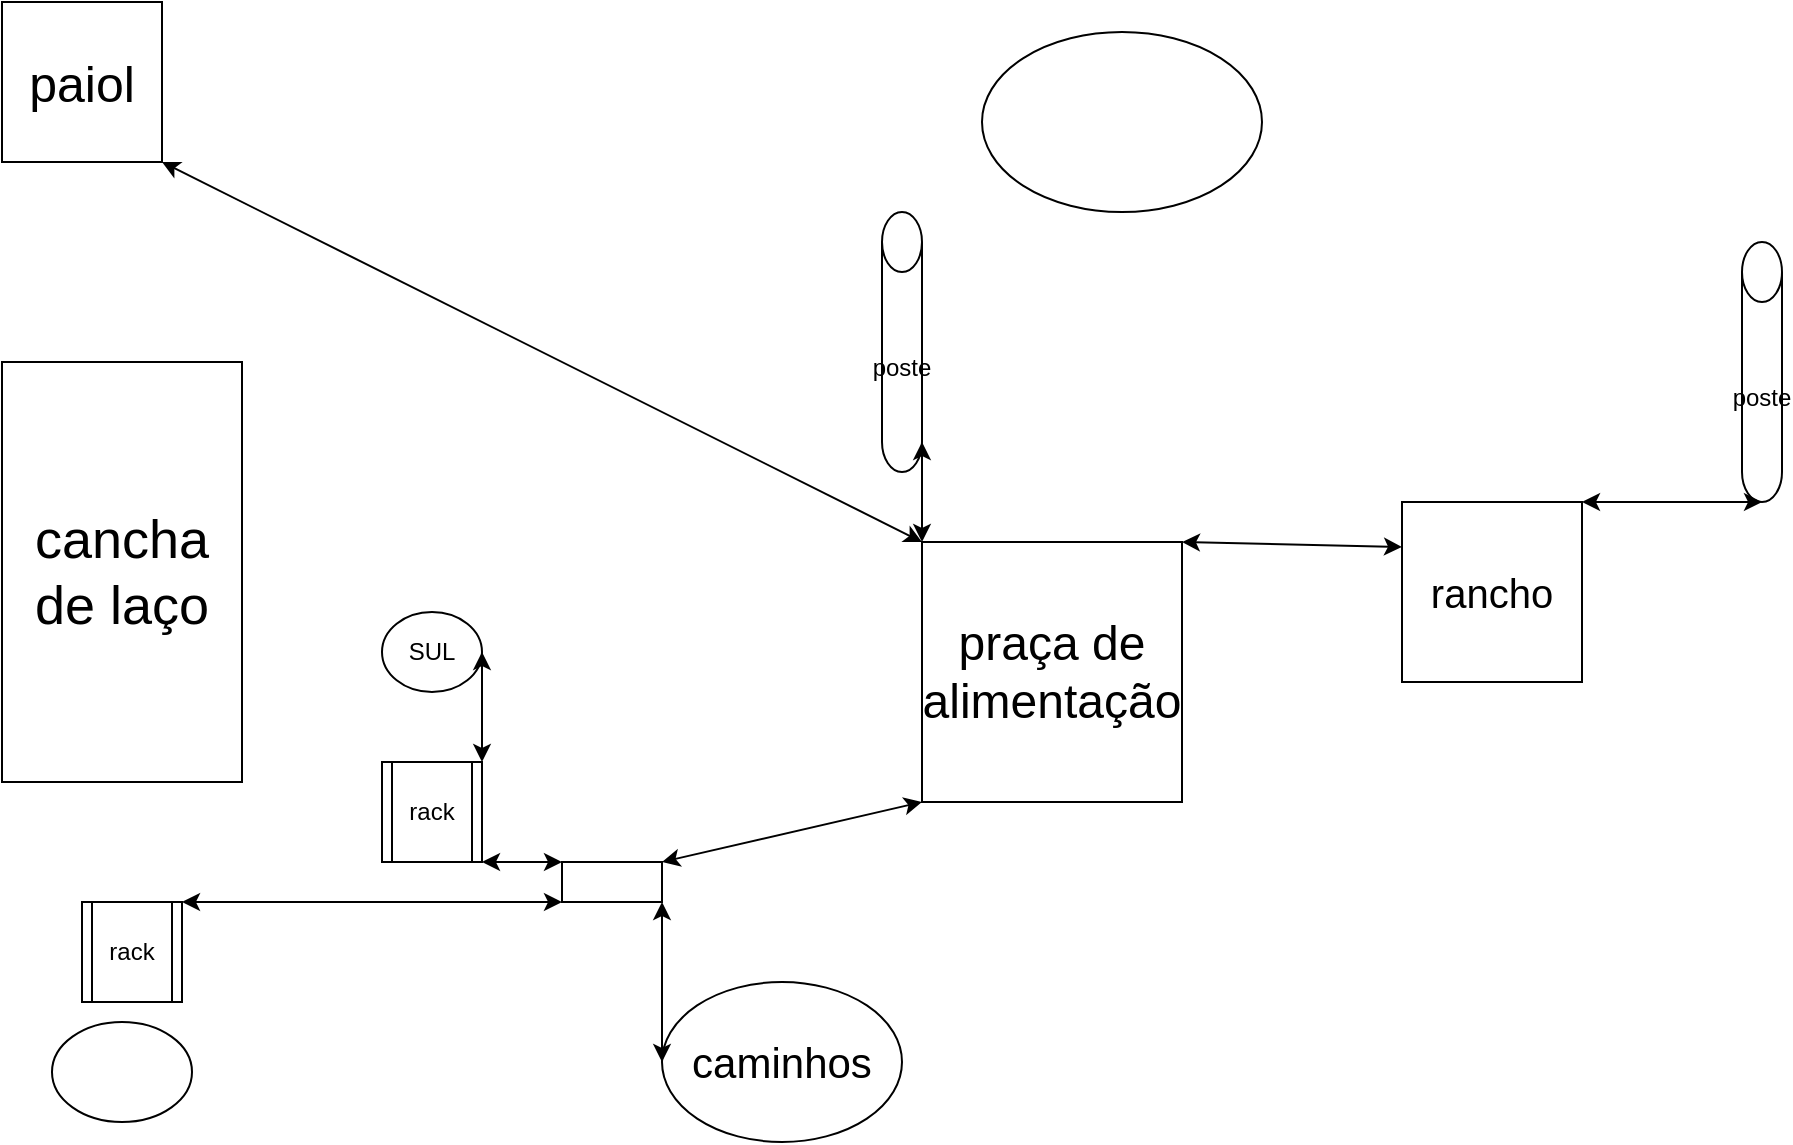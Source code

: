 <mxfile version="21.5.0" type="github">
  <diagram name="Page-1" id="c37626ed-c26b-45fb-9056-f9ebc6bb27b6">
    <mxGraphModel dx="1467" dy="780" grid="1" gridSize="10" guides="1" tooltips="1" connect="1" arrows="1" fold="1" page="0" pageScale="1" pageWidth="1100" pageHeight="850" background="none" math="0" shadow="0">
      <root>
        <mxCell id="0" />
        <mxCell id="1" parent="0" />
        <mxCell id="pD-43swfuIkd-8lSXasL-1" value="&lt;font style=&quot;font-size: 24px;&quot;&gt;praça de alimentação&lt;/font&gt;" style="whiteSpace=wrap;html=1;aspect=fixed;" vertex="1" parent="1">
          <mxGeometry x="460" y="340" width="130" height="130" as="geometry" />
        </mxCell>
        <mxCell id="pD-43swfuIkd-8lSXasL-2" value="&lt;font style=&quot;font-size: 20px;&quot;&gt;rancho&lt;br&gt;&lt;/font&gt;" style="whiteSpace=wrap;html=1;aspect=fixed;" vertex="1" parent="1">
          <mxGeometry x="700" y="320" width="90" height="90" as="geometry" />
        </mxCell>
        <mxCell id="pD-43swfuIkd-8lSXasL-3" value="" style="ellipse;whiteSpace=wrap;html=1;" vertex="1" parent="1">
          <mxGeometry x="490" y="85" width="140" height="90" as="geometry" />
        </mxCell>
        <mxCell id="pD-43swfuIkd-8lSXasL-4" value="&lt;font style=&quot;font-size: 21px;&quot;&gt;caminhos&lt;/font&gt;" style="ellipse;whiteSpace=wrap;html=1;" vertex="1" parent="1">
          <mxGeometry x="330" y="560" width="120" height="80" as="geometry" />
        </mxCell>
        <mxCell id="pD-43swfuIkd-8lSXasL-9" value="&lt;font style=&quot;&quot;&gt;&lt;font style=&quot;font-size: 25px;&quot;&gt;paiol&lt;/font&gt;&lt;br&gt;&lt;/font&gt;" style="whiteSpace=wrap;html=1;aspect=fixed;" vertex="1" parent="1">
          <mxGeometry y="70" width="80" height="80" as="geometry" />
        </mxCell>
        <mxCell id="pD-43swfuIkd-8lSXasL-11" value="" style="ellipse;whiteSpace=wrap;html=1;" vertex="1" parent="1">
          <mxGeometry x="25" y="580" width="70" height="50" as="geometry" />
        </mxCell>
        <mxCell id="pD-43swfuIkd-8lSXasL-12" value="poste" style="shape=cylinder3;whiteSpace=wrap;html=1;boundedLbl=1;backgroundOutline=1;size=15;" vertex="1" parent="1">
          <mxGeometry x="440" y="175" width="20" height="130" as="geometry" />
        </mxCell>
        <mxCell id="pD-43swfuIkd-8lSXasL-13" value="poste" style="shape=cylinder3;whiteSpace=wrap;html=1;boundedLbl=1;backgroundOutline=1;size=15;" vertex="1" parent="1">
          <mxGeometry x="870" y="190" width="20" height="130" as="geometry" />
        </mxCell>
        <mxCell id="pD-43swfuIkd-8lSXasL-15" value="&lt;font style=&quot;font-size: 27px;&quot;&gt;cancha de laço&lt;/font&gt;" style="rounded=0;whiteSpace=wrap;html=1;" vertex="1" parent="1">
          <mxGeometry y="250" width="120" height="210" as="geometry" />
        </mxCell>
        <mxCell id="pD-43swfuIkd-8lSXasL-17" value="rack" style="shape=process;whiteSpace=wrap;html=1;backgroundOutline=1;" vertex="1" parent="1">
          <mxGeometry x="40" y="520" width="50" height="50" as="geometry" />
        </mxCell>
        <mxCell id="pD-43swfuIkd-8lSXasL-18" value="rack" style="shape=process;whiteSpace=wrap;html=1;backgroundOutline=1;" vertex="1" parent="1">
          <mxGeometry x="190" y="450" width="50" height="50" as="geometry" />
        </mxCell>
        <mxCell id="pD-43swfuIkd-8lSXasL-22" value="" style="rounded=0;whiteSpace=wrap;html=1;" vertex="1" parent="1">
          <mxGeometry x="280" y="500" width="50" height="20" as="geometry" />
        </mxCell>
        <mxCell id="pD-43swfuIkd-8lSXasL-24" value="SUL" style="ellipse;whiteSpace=wrap;html=1;" vertex="1" parent="1">
          <mxGeometry x="190" y="375" width="50" height="40" as="geometry" />
        </mxCell>
        <mxCell id="pD-43swfuIkd-8lSXasL-25" value="" style="endArrow=classic;startArrow=classic;html=1;rounded=0;entryX=0;entryY=0.25;entryDx=0;entryDy=0;exitX=1;exitY=0;exitDx=0;exitDy=0;" edge="1" parent="1" source="pD-43swfuIkd-8lSXasL-1" target="pD-43swfuIkd-8lSXasL-2">
          <mxGeometry width="50" height="50" relative="1" as="geometry">
            <mxPoint x="640" y="310" as="sourcePoint" />
            <mxPoint x="774.48" y="286.67" as="targetPoint" />
            <Array as="points" />
          </mxGeometry>
        </mxCell>
        <mxCell id="pD-43swfuIkd-8lSXasL-26" value="" style="endArrow=classic;startArrow=classic;html=1;rounded=0;exitX=1;exitY=0;exitDx=0;exitDy=0;entryX=0.5;entryY=1;entryDx=0;entryDy=0;entryPerimeter=0;" edge="1" parent="1" source="pD-43swfuIkd-8lSXasL-2" target="pD-43swfuIkd-8lSXasL-13">
          <mxGeometry width="50" height="50" relative="1" as="geometry">
            <mxPoint x="430" y="380" as="sourcePoint" />
            <mxPoint x="850" y="310" as="targetPoint" />
            <Array as="points" />
          </mxGeometry>
        </mxCell>
        <mxCell id="pD-43swfuIkd-8lSXasL-27" value="" style="endArrow=classic;startArrow=classic;html=1;rounded=0;entryX=0;entryY=0;entryDx=0;entryDy=0;exitX=1;exitY=1;exitDx=0;exitDy=0;" edge="1" parent="1" source="pD-43swfuIkd-8lSXasL-9" target="pD-43swfuIkd-8lSXasL-1">
          <mxGeometry width="50" height="50" relative="1" as="geometry">
            <mxPoint x="350" y="390" as="sourcePoint" />
            <mxPoint x="400" y="340" as="targetPoint" />
            <Array as="points" />
          </mxGeometry>
        </mxCell>
        <mxCell id="pD-43swfuIkd-8lSXasL-28" value="" style="endArrow=classic;startArrow=classic;html=1;rounded=0;exitX=1;exitY=0;exitDx=0;exitDy=0;entryX=0;entryY=1;entryDx=0;entryDy=0;" edge="1" parent="1" source="pD-43swfuIkd-8lSXasL-22" target="pD-43swfuIkd-8lSXasL-1">
          <mxGeometry width="50" height="50" relative="1" as="geometry">
            <mxPoint x="360" y="400" as="sourcePoint" />
            <mxPoint x="480" y="430" as="targetPoint" />
          </mxGeometry>
        </mxCell>
        <mxCell id="pD-43swfuIkd-8lSXasL-29" value="" style="endArrow=classic;startArrow=classic;html=1;rounded=0;entryX=1;entryY=1;entryDx=0;entryDy=0;exitX=0;exitY=0.5;exitDx=0;exitDy=0;" edge="1" parent="1" source="pD-43swfuIkd-8lSXasL-4" target="pD-43swfuIkd-8lSXasL-22">
          <mxGeometry width="50" height="50" relative="1" as="geometry">
            <mxPoint x="250" y="530" as="sourcePoint" />
            <mxPoint x="300" y="480" as="targetPoint" />
          </mxGeometry>
        </mxCell>
        <mxCell id="pD-43swfuIkd-8lSXasL-30" value="" style="endArrow=classic;startArrow=classic;html=1;rounded=0;exitX=1;exitY=0;exitDx=0;exitDy=0;" edge="1" parent="1" source="pD-43swfuIkd-8lSXasL-17">
          <mxGeometry width="50" height="50" relative="1" as="geometry">
            <mxPoint x="230" y="530" as="sourcePoint" />
            <mxPoint x="280" y="520" as="targetPoint" />
          </mxGeometry>
        </mxCell>
        <mxCell id="pD-43swfuIkd-8lSXasL-31" value="" style="endArrow=classic;startArrow=classic;html=1;rounded=0;exitX=1;exitY=1;exitDx=0;exitDy=0;" edge="1" parent="1" source="pD-43swfuIkd-8lSXasL-18">
          <mxGeometry width="50" height="50" relative="1" as="geometry">
            <mxPoint x="280" y="430" as="sourcePoint" />
            <mxPoint x="280" y="500" as="targetPoint" />
          </mxGeometry>
        </mxCell>
        <mxCell id="pD-43swfuIkd-8lSXasL-32" value="" style="endArrow=classic;startArrow=classic;html=1;rounded=0;exitX=1;exitY=0.5;exitDx=0;exitDy=0;entryX=1;entryY=0;entryDx=0;entryDy=0;" edge="1" parent="1" source="pD-43swfuIkd-8lSXasL-24" target="pD-43swfuIkd-8lSXasL-18">
          <mxGeometry width="50" height="50" relative="1" as="geometry">
            <mxPoint x="180" y="410" as="sourcePoint" />
            <mxPoint x="230" y="360" as="targetPoint" />
          </mxGeometry>
        </mxCell>
        <mxCell id="pD-43swfuIkd-8lSXasL-33" value="" style="endArrow=classic;startArrow=classic;html=1;rounded=0;exitX=1;exitY=1;exitDx=0;exitDy=-15;exitPerimeter=0;entryX=0;entryY=0;entryDx=0;entryDy=0;" edge="1" parent="1" source="pD-43swfuIkd-8lSXasL-12" target="pD-43swfuIkd-8lSXasL-1">
          <mxGeometry width="50" height="50" relative="1" as="geometry">
            <mxPoint x="570" y="280" as="sourcePoint" />
            <mxPoint x="620" y="230" as="targetPoint" />
          </mxGeometry>
        </mxCell>
      </root>
    </mxGraphModel>
  </diagram>
</mxfile>
